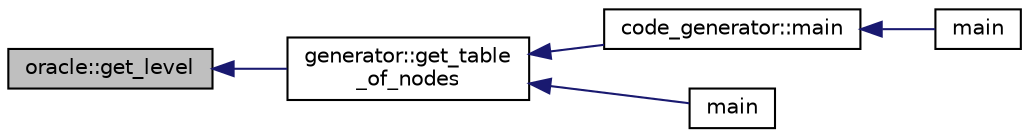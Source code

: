digraph "oracle::get_level"
{
  edge [fontname="Helvetica",fontsize="10",labelfontname="Helvetica",labelfontsize="10"];
  node [fontname="Helvetica",fontsize="10",shape=record];
  rankdir="LR";
  Node5394 [label="oracle::get_level",height=0.2,width=0.4,color="black", fillcolor="grey75", style="filled", fontcolor="black"];
  Node5394 -> Node5395 [dir="back",color="midnightblue",fontsize="10",style="solid",fontname="Helvetica"];
  Node5395 [label="generator::get_table\l_of_nodes",height=0.2,width=0.4,color="black", fillcolor="white", style="filled",URL="$d7/d73/classgenerator.html#a0ef678b519ec26a75a77c446dbf21220"];
  Node5395 -> Node5396 [dir="back",color="midnightblue",fontsize="10",style="solid",fontname="Helvetica"];
  Node5396 [label="code_generator::main",height=0.2,width=0.4,color="black", fillcolor="white", style="filled",URL="$db/d37/classcode__generator.html#ab3cf3a306e4032c2b471ac95321c599f"];
  Node5396 -> Node5397 [dir="back",color="midnightblue",fontsize="10",style="solid",fontname="Helvetica"];
  Node5397 [label="main",height=0.2,width=0.4,color="black", fillcolor="white", style="filled",URL="$d4/d4f/codes_8_c.html#a217dbf8b442f20279ea00b898af96f52"];
  Node5395 -> Node5398 [dir="back",color="midnightblue",fontsize="10",style="solid",fontname="Helvetica"];
  Node5398 [label="main",height=0.2,width=0.4,color="black", fillcolor="white", style="filled",URL="$da/dd5/subspace__orbits__main_8_c.html#a217dbf8b442f20279ea00b898af96f52"];
}
